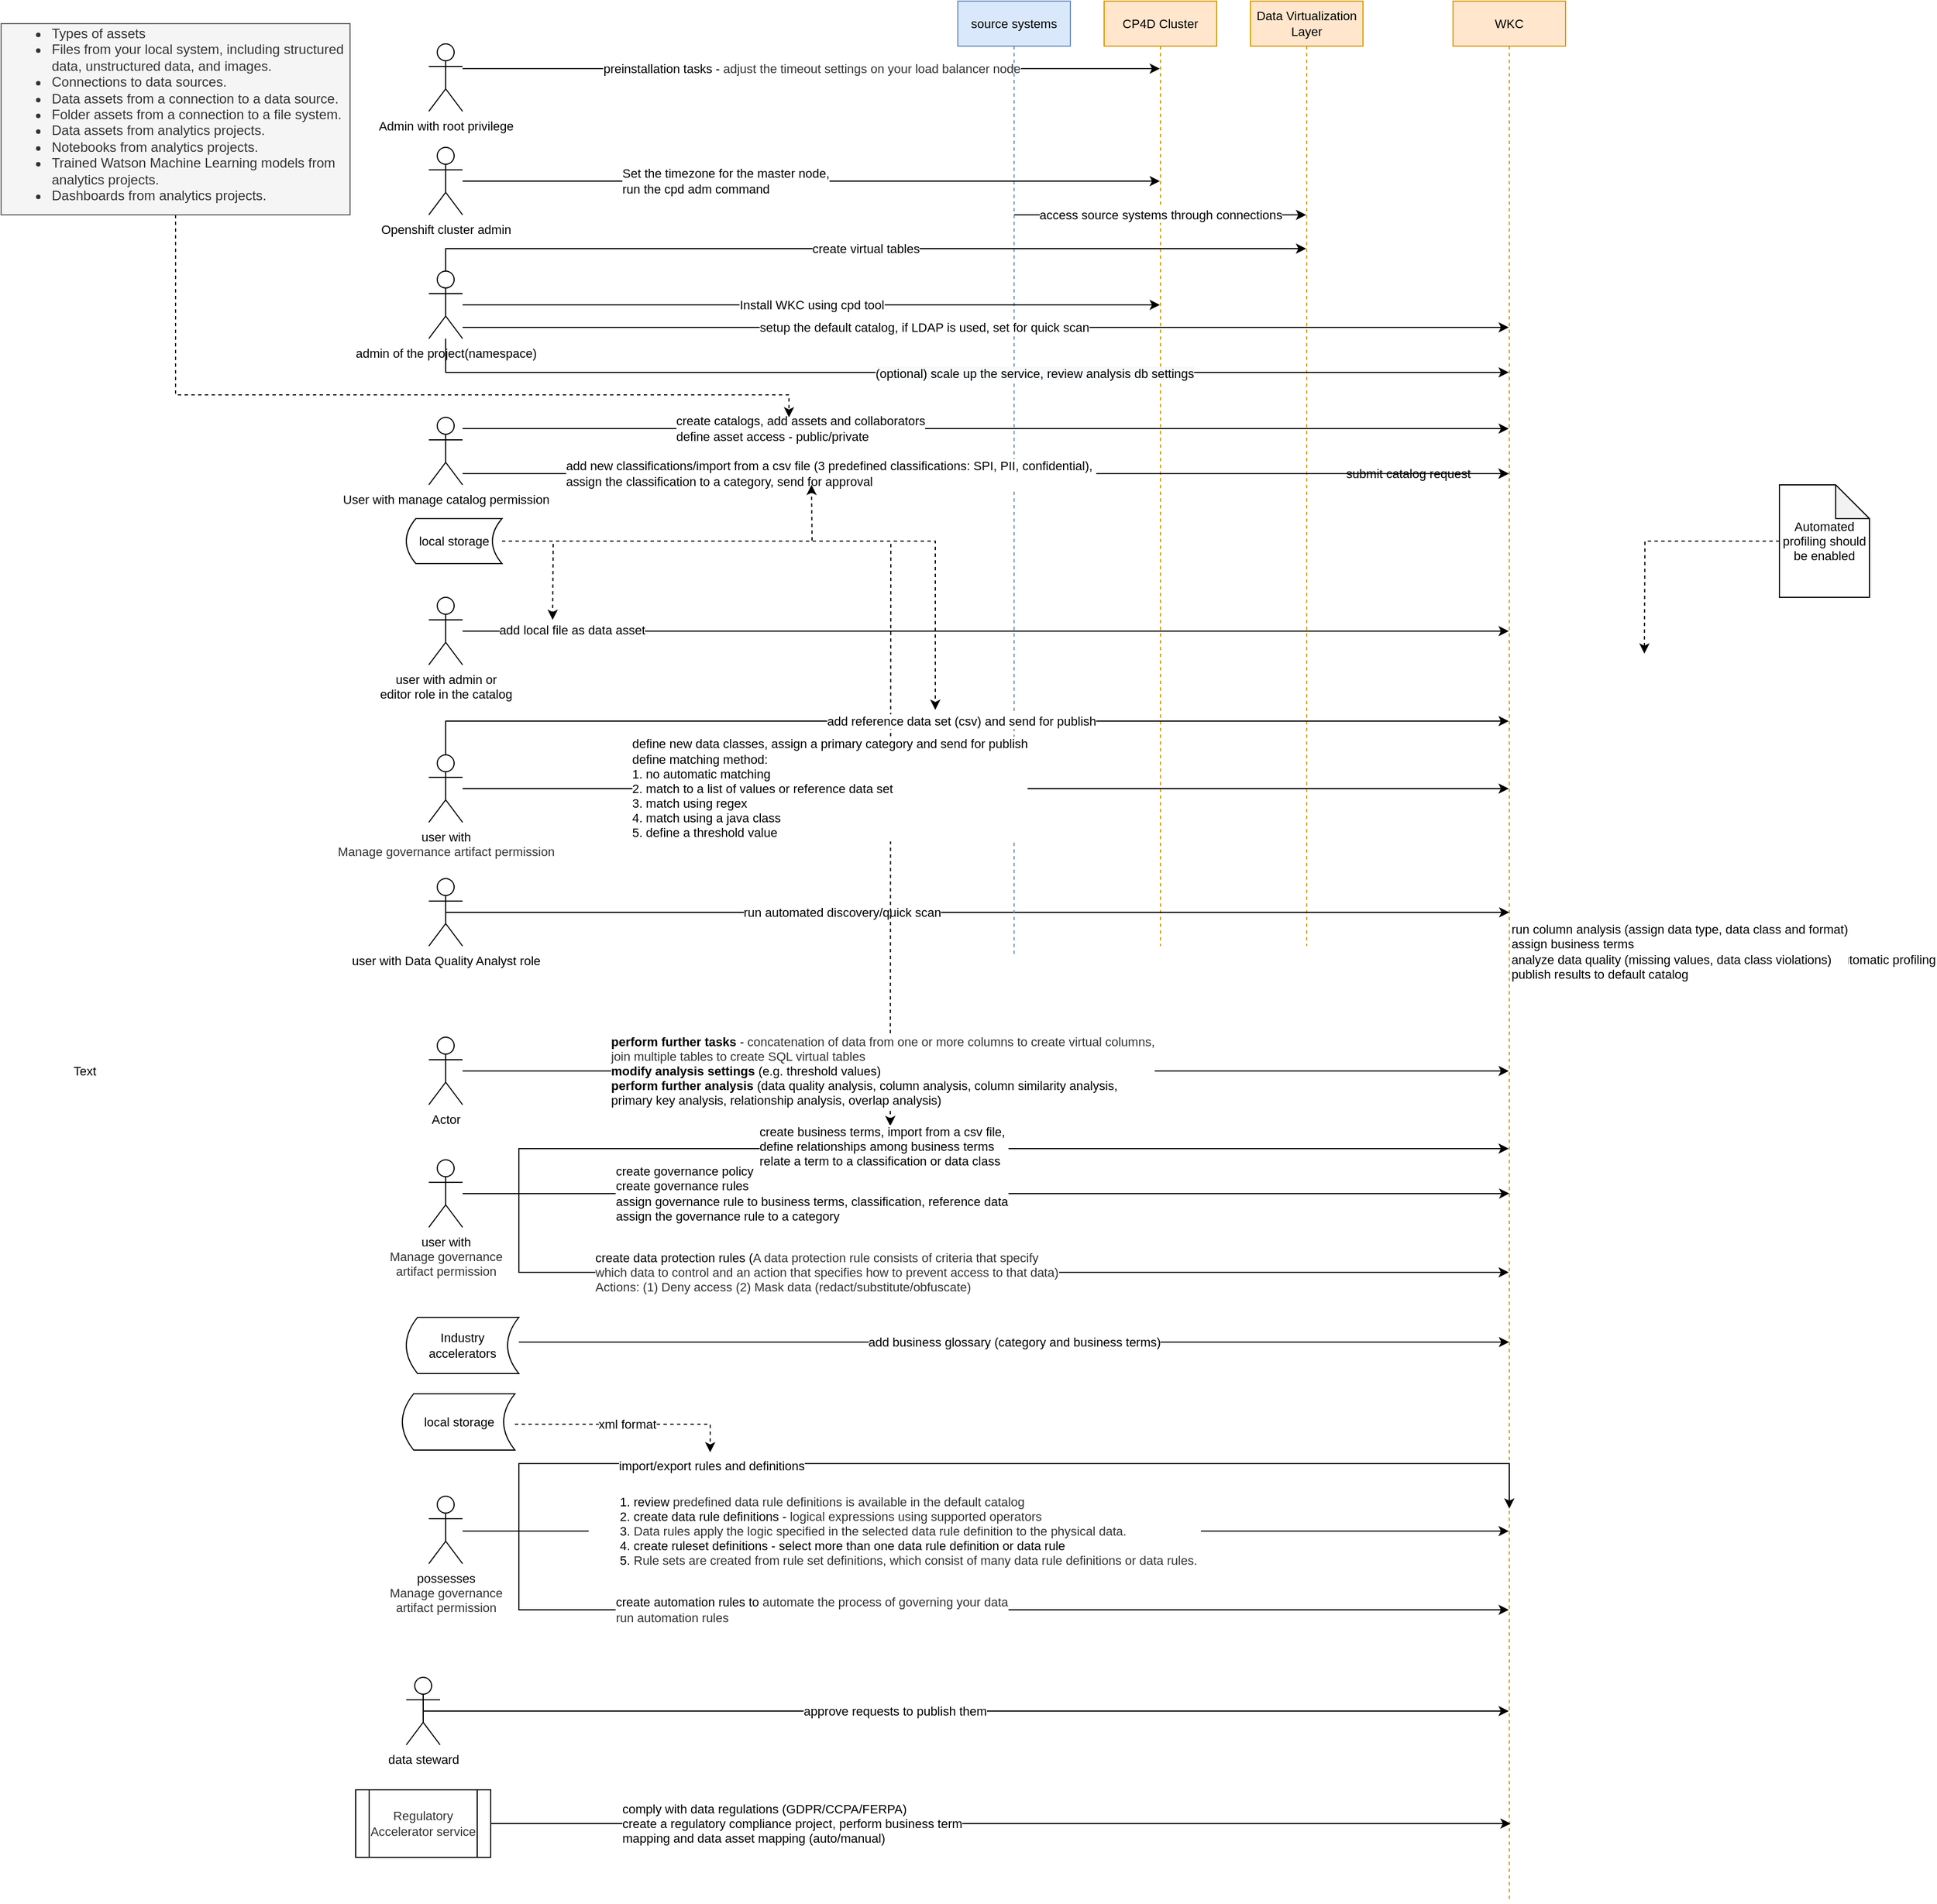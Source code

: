 <mxfile version="13.4.1" type="device"><diagram id="kgpKYQtTHZ0yAKxKKP6v" name="Page-1"><mxGraphModel dx="2506" dy="382" grid="1" gridSize="10" guides="1" tooltips="1" connect="1" arrows="1" fold="1" page="1" pageScale="1" pageWidth="850" pageHeight="1100" math="0" shadow="0"><root><mxCell id="0"/><mxCell id="1" parent="0"/><mxCell id="m7c62PFlQVcXENg2-71l-1" value="CP4D Cluster" style="shape=umlLifeline;perimeter=lifelinePerimeter;whiteSpace=wrap;html=1;container=1;collapsible=0;recursiveResize=0;outlineConnect=0;fillColor=#ffe6cc;strokeColor=#d79b00;fontSize=11;" vertex="1" parent="1"><mxGeometry x="110" y="40" width="100" height="840" as="geometry"/></mxCell><mxCell id="m7c62PFlQVcXENg2-71l-2" value="submit catalog request" style="edgeStyle=orthogonalEdgeStyle;rounded=0;orthogonalLoop=1;jettySize=auto;html=1;fontSize=11;" edge="1" parent="1" source="m7c62PFlQVcXENg2-71l-3" target="m7c62PFlQVcXENg2-71l-5"><mxGeometry relative="1" as="geometry"><Array as="points"><mxPoint x="310" y="270"/><mxPoint x="310" y="270"/></Array></mxGeometry></mxCell><mxCell id="m7c62PFlQVcXENg2-71l-3" value="Data Virtualization Layer" style="shape=umlLifeline;perimeter=lifelinePerimeter;whiteSpace=wrap;html=1;container=1;collapsible=0;recursiveResize=0;outlineConnect=0;fillColor=#ffe6cc;strokeColor=#d79b00;fontSize=11;" vertex="1" parent="1"><mxGeometry x="240" y="40" width="100" height="840" as="geometry"/></mxCell><mxCell id="m7c62PFlQVcXENg2-71l-4" value="DV" style="shape=umlLifeline;perimeter=lifelinePerimeter;whiteSpace=wrap;html=1;container=1;collapsible=0;recursiveResize=0;outlineConnect=0;fontSize=11;" vertex="1" parent="1"><mxGeometry x="420" y="40" width="100" height="300" as="geometry"/></mxCell><mxCell id="m7c62PFlQVcXENg2-71l-5" value="WKC" style="shape=umlLifeline;perimeter=lifelinePerimeter;whiteSpace=wrap;html=1;container=1;collapsible=0;recursiveResize=0;outlineConnect=0;fillColor=#ffe6cc;strokeColor=#d79b00;fontSize=11;" vertex="1" parent="1"><mxGeometry x="420" y="40" width="100" height="1690" as="geometry"/></mxCell><mxCell id="m7c62PFlQVcXENg2-71l-6" value="&lt;font style=&quot;font-size: 11px;&quot;&gt;preinstallation tasks -&amp;nbsp;&lt;span style=&quot;color: rgb(50, 50, 50); font-size: 11px;&quot;&gt;adjust the timeout settings on your load balancer node&lt;/span&gt;&lt;/font&gt;" style="edgeStyle=orthogonalEdgeStyle;rounded=0;orthogonalLoop=1;jettySize=auto;html=1;fontSize=11;" edge="1" parent="1" source="m7c62PFlQVcXENg2-71l-9" target="m7c62PFlQVcXENg2-71l-1"><mxGeometry relative="1" as="geometry"><Array as="points"><mxPoint x="50" y="100"/><mxPoint x="50" y="100"/></Array></mxGeometry></mxCell><mxCell id="m7c62PFlQVcXENg2-71l-9" value="&lt;font style=&quot;font-size: 11px;&quot;&gt;Admin with root privilege&lt;/font&gt;" style="shape=umlActor;verticalLabelPosition=bottom;verticalAlign=top;html=1;fontSize=11;" vertex="1" parent="1"><mxGeometry x="-490" y="78" width="30" height="60" as="geometry"/></mxCell><mxCell id="m7c62PFlQVcXENg2-71l-12" value="approve requests to publish them" style="edgeStyle=orthogonalEdgeStyle;rounded=0;orthogonalLoop=1;jettySize=auto;html=1;fontSize=11;exitX=0.5;exitY=0.5;exitDx=0;exitDy=0;exitPerimeter=0;" edge="1" parent="1" source="m7c62PFlQVcXENg2-71l-13" target="m7c62PFlQVcXENg2-71l-5"><mxGeometry x="0.657" y="-380" relative="1" as="geometry"><Array as="points"><mxPoint x="-495" y="1560"/></Array><mxPoint x="-380" y="-380" as="offset"/><mxPoint x="469.5" y="1450.0" as="targetPoint"/></mxGeometry></mxCell><mxCell id="m7c62PFlQVcXENg2-71l-13" value="data steward" style="shape=umlActor;verticalLabelPosition=bottom;verticalAlign=top;html=1;fontSize=11;" vertex="1" parent="1"><mxGeometry x="-510" y="1530" width="30" height="60" as="geometry"/></mxCell><mxCell id="m7c62PFlQVcXENg2-71l-14" value="run automated discovery/quick scan" style="edgeStyle=orthogonalEdgeStyle;rounded=0;orthogonalLoop=1;jettySize=auto;html=1;fontSize=11;exitX=0.5;exitY=0.5;exitDx=0;exitDy=0;exitPerimeter=0;" edge="1" parent="1" source="m7c62PFlQVcXENg2-71l-16"><mxGeometry x="-0.256" relative="1" as="geometry"><Array as="points"><mxPoint x="470" y="850"/></Array><mxPoint as="offset"/><mxPoint x="470" y="850" as="targetPoint"/></mxGeometry></mxCell><mxCell id="m7c62PFlQVcXENg2-71l-16" value="user with Data Quality Analyst role" style="shape=umlActor;verticalLabelPosition=bottom;verticalAlign=top;html=1;fontSize=11;" vertex="1" parent="1"><mxGeometry x="-490" y="820" width="30" height="60" as="geometry"/></mxCell><mxCell id="m7c62PFlQVcXENg2-71l-96" value="access source systems through connections" style="edgeStyle=orthogonalEdgeStyle;rounded=0;orthogonalLoop=1;jettySize=auto;html=1;strokeWidth=1;fontSize=11;" edge="1" parent="1" source="m7c62PFlQVcXENg2-71l-17" target="m7c62PFlQVcXENg2-71l-3"><mxGeometry relative="1" as="geometry"><Array as="points"><mxPoint x="150" y="230"/><mxPoint x="150" y="230"/></Array></mxGeometry></mxCell><mxCell id="m7c62PFlQVcXENg2-71l-17" value="source systems" style="shape=umlLifeline;perimeter=lifelinePerimeter;whiteSpace=wrap;html=1;container=1;collapsible=0;recursiveResize=0;outlineConnect=0;fillColor=#dae8fc;strokeColor=#6c8ebf;fontSize=11;" vertex="1" parent="1"><mxGeometry x="-20" y="40" width="100" height="850" as="geometry"/></mxCell><mxCell id="m7c62PFlQVcXENg2-71l-19" value="&lt;ol&gt;&lt;li&gt;&lt;font style=&quot;font-size: 11px&quot;&gt;&lt;font style=&quot;font-size: 11px&quot;&gt;review&amp;nbsp;&lt;span style=&quot;color: rgb(50 , 50 , 50)&quot;&gt;predefined data rule definitions is available in the default catalog&lt;/span&gt;&lt;/font&gt;&lt;/font&gt;&lt;/li&gt;&lt;li&gt;&lt;font style=&quot;font-size: 11px&quot;&gt;create data rule definitions -&amp;nbsp;&lt;span style=&quot;color: rgb(50 , 50 , 50) ; font-family: &amp;#34;ibm plex sans&amp;#34; , , &amp;#34;helvetica neue&amp;#34; , &amp;#34;arial&amp;#34; , sans-serif&quot;&gt;logical expressions using supported operators&lt;br&gt;&lt;/span&gt;&lt;/font&gt;&lt;/li&gt;&lt;li&gt;&lt;font style=&quot;font-size: 11px&quot;&gt;&lt;span style=&quot;color: rgb(50 , 50 , 50) ; font-family: &amp;#34;ibm plex sans&amp;#34; , , &amp;#34;helvetica neue&amp;#34; , &amp;#34;arial&amp;#34; , sans-serif&quot;&gt;Data rules apply the logic specified in the selected data rule definition to the physical data.&lt;/span&gt;&lt;/font&gt;&lt;/li&gt;&lt;li&gt;&lt;font style=&quot;font-size: 11px&quot;&gt;create ruleset definitions -&amp;nbsp;&lt;/font&gt;select more than one data rule definition or data rule&lt;/li&gt;&lt;li&gt;&lt;font style=&quot;font-size: 11px&quot;&gt;&lt;span style=&quot;color: rgb(50 , 50 , 50) ; font-family: &amp;#34;ibm plex sans&amp;#34; , , &amp;#34;helvetica neue&amp;#34; , &amp;#34;arial&amp;#34; , sans-serif&quot;&gt;Rule sets are created from rule set definitions, which consist of many data rule definitions or data rules.&amp;nbsp;&lt;/span&gt;&lt;/font&gt;&lt;/li&gt;&lt;/ol&gt;" style="edgeStyle=orthogonalEdgeStyle;rounded=0;orthogonalLoop=1;jettySize=auto;html=1;fontSize=11;align=left;" edge="1" parent="1" source="m7c62PFlQVcXENg2-71l-20"><mxGeometry x="-0.527" y="-110" relative="1" as="geometry"><Array as="points"><mxPoint x="-240" y="1400"/><mxPoint x="-240" y="1400"/></Array><mxPoint x="469.5" y="1400" as="targetPoint"/><mxPoint x="-110" y="-110" as="offset"/></mxGeometry></mxCell><mxCell id="m7c62PFlQVcXENg2-71l-87" style="edgeStyle=orthogonalEdgeStyle;rounded=0;orthogonalLoop=1;jettySize=auto;html=1;strokeWidth=1;fontSize=11;" edge="1" parent="1" source="m7c62PFlQVcXENg2-71l-20"><mxGeometry relative="1" as="geometry"><mxPoint x="470" y="1380" as="targetPoint"/><Array as="points"><mxPoint x="-410" y="1400"/><mxPoint x="-410" y="1340"/><mxPoint x="470" y="1340"/></Array></mxGeometry></mxCell><mxCell id="m7c62PFlQVcXENg2-71l-88" value="import/export rules and definitions" style="edgeLabel;html=1;align=center;verticalAlign=middle;resizable=0;points=[];fontSize=11;" vertex="1" connectable="0" parent="m7c62PFlQVcXENg2-71l-87"><mxGeometry x="-0.494" y="-2" relative="1" as="geometry"><mxPoint x="20" as="offset"/></mxGeometry></mxCell><mxCell id="m7c62PFlQVcXENg2-71l-91" value="&lt;div style=&quot;text-align: left&quot;&gt;create automation rules to&amp;nbsp;&lt;span style=&quot;color: rgb(50 , 50 , 50)&quot;&gt;automate the process of governing your data&lt;/span&gt;&lt;/div&gt;&lt;font style=&quot;font-size: 11px&quot;&gt;&lt;div style=&quot;text-align: left&quot;&gt;&lt;span style=&quot;color: rgb(50 , 50 , 50)&quot;&gt;run automation rules&lt;/span&gt;&lt;/div&gt;&lt;/font&gt;" style="edgeStyle=orthogonalEdgeStyle;rounded=0;orthogonalLoop=1;jettySize=auto;html=1;strokeWidth=1;fontSize=11;" edge="1" parent="1" source="m7c62PFlQVcXENg2-71l-20" target="m7c62PFlQVcXENg2-71l-5"><mxGeometry x="-0.24" relative="1" as="geometry"><mxPoint x="370" y="1410" as="targetPoint"/><Array as="points"><mxPoint x="-410" y="1400"/><mxPoint x="-410" y="1470"/></Array><mxPoint as="offset"/></mxGeometry></mxCell><mxCell id="m7c62PFlQVcXENg2-71l-20" value="&lt;font style=&quot;font-size: 11px&quot;&gt;possesses&lt;br style=&quot;font-size: 11px&quot;&gt;&lt;span style=&quot;color: rgb(50 , 50 , 50) ; background-color: rgb(255 , 255 , 255) ; font-size: 11px&quot;&gt;Manage governance &lt;br&gt;artifact permission&lt;/span&gt;&lt;/font&gt;" style="shape=umlActor;verticalLabelPosition=bottom;verticalAlign=top;html=1;fontSize=11;" vertex="1" parent="1"><mxGeometry x="-490" y="1369" width="30" height="60" as="geometry"/></mxCell><mxCell id="m7c62PFlQVcXENg2-71l-37" value="&lt;font style=&quot;font-size: 11px;&quot;&gt;Install WKC using cpd tool&lt;/font&gt;" style="edgeStyle=orthogonalEdgeStyle;rounded=0;orthogonalLoop=1;jettySize=auto;html=1;fontSize=11;" edge="1" parent="1" source="m7c62PFlQVcXENg2-71l-22" target="m7c62PFlQVcXENg2-71l-1"><mxGeometry relative="1" as="geometry"><Array as="points"><mxPoint x="-10" y="310"/><mxPoint x="-10" y="310"/></Array></mxGeometry></mxCell><mxCell id="m7c62PFlQVcXENg2-71l-38" style="edgeStyle=orthogonalEdgeStyle;rounded=0;orthogonalLoop=1;jettySize=auto;html=1;fontSize=11;" edge="1" parent="1" source="m7c62PFlQVcXENg2-71l-22" target="m7c62PFlQVcXENg2-71l-5"><mxGeometry relative="1" as="geometry"><Array as="points"><mxPoint x="-240" y="330"/><mxPoint x="-240" y="330"/></Array></mxGeometry></mxCell><mxCell id="m7c62PFlQVcXENg2-71l-39" value="&lt;font style=&quot;font-size: 11px;&quot;&gt;setup the default catalog, if LDAP is used, set for quick scan&lt;/font&gt;" style="edgeLabel;html=1;align=center;verticalAlign=middle;resizable=0;points=[];fontSize=11;" vertex="1" connectable="0" parent="m7c62PFlQVcXENg2-71l-38"><mxGeometry x="-0.1" y="-1" relative="1" as="geometry"><mxPoint x="-8.67" y="-1" as="offset"/></mxGeometry></mxCell><mxCell id="m7c62PFlQVcXENg2-71l-95" value="create virtual tables" style="edgeStyle=orthogonalEdgeStyle;rounded=0;orthogonalLoop=1;jettySize=auto;html=1;strokeWidth=1;fontSize=11;" edge="1" parent="1" source="m7c62PFlQVcXENg2-71l-22" target="m7c62PFlQVcXENg2-71l-3"><mxGeometry relative="1" as="geometry"><Array as="points"><mxPoint x="-475" y="260"/></Array></mxGeometry></mxCell><mxCell id="m7c62PFlQVcXENg2-71l-22" value="&lt;font style=&quot;font-size: 11px;&quot;&gt;admin of the project(namespace)&lt;/font&gt;" style="shape=umlActor;verticalLabelPosition=bottom;verticalAlign=top;html=1;outlineConnect=0;fontSize=11;" vertex="1" parent="1"><mxGeometry x="-490" y="280" width="30" height="60" as="geometry"/></mxCell><mxCell id="m7c62PFlQVcXENg2-71l-33" style="edgeStyle=orthogonalEdgeStyle;rounded=0;orthogonalLoop=1;jettySize=auto;html=1;fontSize=11;" edge="1" parent="1" source="m7c62PFlQVcXENg2-71l-30" target="m7c62PFlQVcXENg2-71l-1"><mxGeometry relative="1" as="geometry"><Array as="points"><mxPoint x="-10" y="200"/><mxPoint x="-10" y="200"/></Array></mxGeometry></mxCell><mxCell id="m7c62PFlQVcXENg2-71l-35" value="&lt;font style=&quot;font-size: 11px;&quot;&gt;Set the timezone for the master node,&lt;br style=&quot;font-size: 11px;&quot;&gt;run the cpd adm command&lt;/font&gt;" style="edgeLabel;html=1;align=left;verticalAlign=middle;resizable=0;points=[];fontSize=11;" vertex="1" connectable="0" parent="m7c62PFlQVcXENg2-71l-33"><mxGeometry x="-0.065" y="1" relative="1" as="geometry"><mxPoint x="-149.66" y="1" as="offset"/></mxGeometry></mxCell><mxCell id="m7c62PFlQVcXENg2-71l-30" value="&lt;font style=&quot;font-size: 11px;&quot;&gt;Openshift cluster admin&lt;/font&gt;" style="shape=umlActor;verticalLabelPosition=bottom;verticalAlign=top;html=1;outlineConnect=0;fontSize=11;" vertex="1" parent="1"><mxGeometry x="-490" y="170" width="30" height="60" as="geometry"/></mxCell><mxCell id="m7c62PFlQVcXENg2-71l-42" style="edgeStyle=orthogonalEdgeStyle;rounded=0;orthogonalLoop=1;jettySize=auto;html=1;fontSize=11;" edge="1" parent="1" source="m7c62PFlQVcXENg2-71l-22" target="m7c62PFlQVcXENg2-71l-5"><mxGeometry relative="1" as="geometry"><mxPoint x="-475" y="340" as="sourcePoint"/><mxPoint x="-50" y="370" as="targetPoint"/><Array as="points"><mxPoint x="-475" y="370"/></Array></mxGeometry></mxCell><mxCell id="m7c62PFlQVcXENg2-71l-43" value="&lt;span style=&quot;font-size: 11px; background-color: rgb(248, 249, 250);&quot;&gt;(optional) scale up the service, review analysis db settings&lt;/span&gt;" style="edgeLabel;html=1;align=center;verticalAlign=middle;resizable=0;points=[];fontSize=11;" vertex="1" connectable="0" parent="m7c62PFlQVcXENg2-71l-42"><mxGeometry x="0.135" y="-1" relative="1" as="geometry"><mxPoint as="offset"/></mxGeometry></mxCell><mxCell id="m7c62PFlQVcXENg2-71l-47" style="edgeStyle=orthogonalEdgeStyle;rounded=0;orthogonalLoop=1;jettySize=auto;html=1;fontSize=11;" edge="1" parent="1" source="m7c62PFlQVcXENg2-71l-44" target="m7c62PFlQVcXENg2-71l-5"><mxGeometry relative="1" as="geometry"><Array as="points"><mxPoint x="-290" y="420"/><mxPoint x="-290" y="420"/></Array></mxGeometry></mxCell><mxCell id="m7c62PFlQVcXENg2-71l-48" value="&lt;div style=&quot;text-align: left&quot;&gt;create catalogs, add assets and collaborators&lt;/div&gt;&lt;div style=&quot;text-align: left&quot;&gt;define asset access - public/private&lt;/div&gt;" style="edgeLabel;html=1;align=center;verticalAlign=middle;resizable=0;points=[];fontSize=11;" vertex="1" connectable="0" parent="m7c62PFlQVcXENg2-71l-47"><mxGeometry x="0.463" y="-283" relative="1" as="geometry"><mxPoint x="-380" y="-283" as="offset"/></mxGeometry></mxCell><mxCell id="m7c62PFlQVcXENg2-71l-54" style="edgeStyle=orthogonalEdgeStyle;rounded=0;orthogonalLoop=1;jettySize=auto;html=1;strokeWidth=1;fontSize=11;" edge="1" parent="1" source="m7c62PFlQVcXENg2-71l-44" target="m7c62PFlQVcXENg2-71l-5"><mxGeometry relative="1" as="geometry"><Array as="points"><mxPoint x="-90" y="460"/><mxPoint x="-90" y="460"/></Array></mxGeometry></mxCell><mxCell id="m7c62PFlQVcXENg2-71l-55" value="add new classifications/import from a csv file (3 predefined classifications: SPI, PII, confidential),&amp;nbsp;&lt;br&gt;assign the classification to a category, send for approval" style="edgeLabel;html=1;align=left;verticalAlign=middle;resizable=0;points=[];fontSize=11;" vertex="1" connectable="0" parent="m7c62PFlQVcXENg2-71l-54"><mxGeometry x="-0.036" y="-1" relative="1" as="geometry"><mxPoint x="-358" y="-1" as="offset"/></mxGeometry></mxCell><mxCell id="m7c62PFlQVcXENg2-71l-44" value="&lt;font style=&quot;font-size: 11px;&quot;&gt;User with manage catalog permission&lt;/font&gt;" style="shape=umlActor;verticalLabelPosition=bottom;verticalAlign=top;html=1;outlineConnect=0;fontSize=11;" vertex="1" parent="1"><mxGeometry x="-490" y="410" width="30" height="60" as="geometry"/></mxCell><mxCell id="m7c62PFlQVcXENg2-71l-53" style="edgeStyle=orthogonalEdgeStyle;rounded=0;orthogonalLoop=1;jettySize=auto;html=1;fontSize=11;dashed=1;strokeWidth=1;" edge="1" parent="1" source="m7c62PFlQVcXENg2-71l-51"><mxGeometry relative="1" as="geometry"><mxPoint x="-170" y="410" as="targetPoint"/><Array as="points"><mxPoint x="-715" y="390"/><mxPoint x="-170" y="390"/></Array></mxGeometry></mxCell><mxCell id="m7c62PFlQVcXENg2-71l-51" value="&lt;h1 style=&quot;font-size: 12px&quot;&gt;&lt;ul&gt;&lt;li&gt;&lt;font style=&quot;font-size: 12px ; font-weight: normal&quot;&gt;Types of assets&lt;/font&gt;&lt;/li&gt;&lt;li&gt;&lt;font style=&quot;font-size: 12px ; font-weight: normal&quot;&gt;Files from your local system, including structured data, unstructured data, and images.&lt;/font&gt;&lt;/li&gt;&lt;li&gt;&lt;font style=&quot;font-size: 12px ; font-weight: normal&quot;&gt;Connections to data sources.&amp;nbsp;&lt;/font&gt;&lt;/li&gt;&lt;li&gt;&lt;span style=&quot;font-weight: normal&quot;&gt;Data assets from a connection to a data source.&lt;/span&gt;&lt;/li&gt;&lt;li&gt;&lt;font style=&quot;font-size: 12px ; font-weight: normal&quot;&gt;Folder assets from a connection to a file system.&lt;/font&gt;&lt;/li&gt;&lt;li&gt;&lt;font style=&quot;font-size: 12px ; font-weight: normal&quot;&gt;Data assets from analytics projects.&lt;/font&gt;&lt;/li&gt;&lt;li&gt;&lt;font style=&quot;font-size: 12px ; font-weight: normal&quot;&gt;Notebooks from analytics projects.&lt;/font&gt;&lt;/li&gt;&lt;li&gt;&lt;font style=&quot;font-size: 12px ; font-weight: normal&quot;&gt;Trained Watson Machine Learning models from analytics projects.&lt;/font&gt;&lt;/li&gt;&lt;li&gt;&lt;font style=&quot;font-size: 12px ; font-weight: normal&quot;&gt;Dashboards from analytics projects.&lt;/font&gt;&lt;/li&gt;&lt;/ul&gt;&lt;/h1&gt;" style="text;html=1;strokeColor=#666666;fillColor=#f5f5f5;spacing=5;spacingTop=-20;whiteSpace=wrap;overflow=hidden;rounded=0;fontSize=11;fontColor=#333333;" vertex="1" parent="1"><mxGeometry x="-870" y="60" width="310" height="170" as="geometry"/></mxCell><mxCell id="m7c62PFlQVcXENg2-71l-52" value="Text" style="text;html=1;align=center;verticalAlign=middle;resizable=0;points=[];autosize=1;fontSize=11;" vertex="1" parent="1"><mxGeometry x="-816" y="981" width="40" height="20" as="geometry"/></mxCell><mxCell id="m7c62PFlQVcXENg2-71l-58" style="edgeStyle=orthogonalEdgeStyle;rounded=0;orthogonalLoop=1;jettySize=auto;html=1;strokeWidth=1;fontSize=11;dashed=1;" edge="1" parent="1" source="m7c62PFlQVcXENg2-71l-57"><mxGeometry relative="1" as="geometry"><mxPoint x="-150" y="470" as="targetPoint"/></mxGeometry></mxCell><mxCell id="m7c62PFlQVcXENg2-71l-63" style="edgeStyle=orthogonalEdgeStyle;rounded=0;orthogonalLoop=1;jettySize=auto;html=1;strokeWidth=1;fontSize=11;dashed=1;" edge="1" parent="1" source="m7c62PFlQVcXENg2-71l-57"><mxGeometry relative="1" as="geometry"><mxPoint x="-380" y="590" as="targetPoint"/></mxGeometry></mxCell><mxCell id="m7c62PFlQVcXENg2-71l-73" value="" style="edgeStyle=orthogonalEdgeStyle;rounded=0;orthogonalLoop=1;jettySize=auto;html=1;strokeWidth=1;fontSize=11;dashed=1;" edge="1" parent="1" source="m7c62PFlQVcXENg2-71l-57"><mxGeometry x="0.661" relative="1" as="geometry"><mxPoint x="-40" y="670" as="targetPoint"/><Array as="points"><mxPoint x="-40" y="520"/><mxPoint x="-40" y="620"/></Array><mxPoint as="offset"/></mxGeometry></mxCell><mxCell id="m7c62PFlQVcXENg2-71l-84" style="edgeStyle=orthogonalEdgeStyle;rounded=0;orthogonalLoop=1;jettySize=auto;html=1;strokeWidth=1;fontSize=11;dashed=1;" edge="1" parent="1" source="m7c62PFlQVcXENg2-71l-57"><mxGeometry relative="1" as="geometry"><mxPoint x="-80" y="1040" as="targetPoint"/></mxGeometry></mxCell><mxCell id="m7c62PFlQVcXENg2-71l-57" value="local storage" style="shape=dataStorage;whiteSpace=wrap;html=1;fontSize=11;" vertex="1" parent="1"><mxGeometry x="-510" y="500" width="85" height="40" as="geometry"/></mxCell><mxCell id="m7c62PFlQVcXENg2-71l-60" style="edgeStyle=orthogonalEdgeStyle;rounded=0;orthogonalLoop=1;jettySize=auto;html=1;strokeWidth=1;fontSize=11;" edge="1" parent="1" source="m7c62PFlQVcXENg2-71l-59" target="m7c62PFlQVcXENg2-71l-5"><mxGeometry relative="1" as="geometry"><Array as="points"><mxPoint x="240" y="600"/><mxPoint x="240" y="600"/></Array></mxGeometry></mxCell><mxCell id="m7c62PFlQVcXENg2-71l-61" value="add local file as data asset" style="edgeLabel;html=1;align=center;verticalAlign=middle;resizable=0;points=[];fontSize=11;" vertex="1" connectable="0" parent="m7c62PFlQVcXENg2-71l-60"><mxGeometry x="-0.792" y="1" relative="1" as="geometry"><mxPoint as="offset"/></mxGeometry></mxCell><mxCell id="m7c62PFlQVcXENg2-71l-59" value="user with admin or &lt;br&gt;editor role in the catalog" style="shape=umlActor;verticalLabelPosition=bottom;verticalAlign=top;html=1;outlineConnect=0;fontSize=11;" vertex="1" parent="1"><mxGeometry x="-490" y="570" width="30" height="60" as="geometry"/></mxCell><mxCell id="m7c62PFlQVcXENg2-71l-62" value="save file to catalog storage&lt;br&gt;If format is CSV/Avro/Parquet and uncompressed, perform automatic profiling" style="edgeStyle=orthogonalEdgeStyle;rounded=0;orthogonalLoop=1;jettySize=auto;html=1;strokeWidth=1;fontSize=11;align=left;" edge="1" parent="1" source="m7c62PFlQVcXENg2-71l-5" target="m7c62PFlQVcXENg2-71l-5"><mxGeometry relative="1" as="geometry"><Array as="points"><mxPoint x="500" y="610"/><mxPoint x="500" y="660"/></Array></mxGeometry></mxCell><mxCell id="m7c62PFlQVcXENg2-71l-65" style="edgeStyle=orthogonalEdgeStyle;rounded=0;orthogonalLoop=1;jettySize=auto;html=1;dashed=1;strokeWidth=1;fontSize=11;" edge="1" parent="1" source="m7c62PFlQVcXENg2-71l-64"><mxGeometry relative="1" as="geometry"><mxPoint x="590" y="620" as="targetPoint"/></mxGeometry></mxCell><mxCell id="m7c62PFlQVcXENg2-71l-64" value="Automated profiling should be enabled" style="shape=note;whiteSpace=wrap;html=1;backgroundOutline=1;darkOpacity=0.05;fontSize=11;" vertex="1" parent="1"><mxGeometry x="710" y="470" width="80" height="100" as="geometry"/></mxCell><mxCell id="m7c62PFlQVcXENg2-71l-66" value="assign data classes (predefined+custom)" style="edgeStyle=orthogonalEdgeStyle;rounded=0;orthogonalLoop=1;jettySize=auto;html=1;strokeWidth=1;fontSize=11;align=left;" edge="1" parent="1" source="m7c62PFlQVcXENg2-71l-5" target="m7c62PFlQVcXENg2-71l-5"><mxGeometry relative="1" as="geometry"><Array as="points"><mxPoint x="500" y="760"/><mxPoint x="500" y="820"/></Array></mxGeometry></mxCell><mxCell id="m7c62PFlQVcXENg2-71l-68" value="&lt;div style=&quot;text-align: left&quot;&gt;define new data classes, assign a primary category and send for publish&lt;/div&gt;&lt;div style=&quot;text-align: left&quot;&gt;define matching method:&lt;/div&gt;&lt;div style=&quot;text-align: left&quot;&gt;1. no automatic matching&lt;/div&gt;&lt;div style=&quot;text-align: left&quot;&gt;2. match to a list of values or reference data set&lt;/div&gt;&lt;div style=&quot;text-align: left&quot;&gt;3. match using regex&lt;/div&gt;&lt;div style=&quot;text-align: left&quot;&gt;4. match using a java class&lt;/div&gt;&lt;div style=&quot;text-align: left&quot;&gt;5. define a threshold value&lt;/div&gt;" style="edgeStyle=orthogonalEdgeStyle;rounded=0;orthogonalLoop=1;jettySize=auto;html=1;strokeWidth=1;fontSize=11;" edge="1" parent="1" source="m7c62PFlQVcXENg2-71l-67" target="m7c62PFlQVcXENg2-71l-5"><mxGeometry x="-0.299" relative="1" as="geometry"><Array as="points"><mxPoint x="-475" y="750"/></Array><mxPoint as="offset"/></mxGeometry></mxCell><mxCell id="m7c62PFlQVcXENg2-71l-74" value="add reference data set (csv) and send for publish" style="edgeStyle=orthogonalEdgeStyle;rounded=0;orthogonalLoop=1;jettySize=auto;html=1;strokeWidth=1;fontSize=11;" edge="1" parent="1" source="m7c62PFlQVcXENg2-71l-67" target="m7c62PFlQVcXENg2-71l-5"><mxGeometry relative="1" as="geometry"><Array as="points"><mxPoint x="-475" y="680"/></Array></mxGeometry></mxCell><mxCell id="m7c62PFlQVcXENg2-71l-67" value="user with&lt;br&gt;&lt;span style=&quot;color: rgb(50 , 50 , 50) ; background-color: rgb(255 , 255 , 255)&quot;&gt;Manage governance artifact permission&lt;/span&gt;" style="shape=umlActor;verticalLabelPosition=bottom;verticalAlign=top;html=1;outlineConnect=0;fontSize=11;" vertex="1" parent="1"><mxGeometry x="-490" y="710" width="30" height="60" as="geometry"/></mxCell><mxCell id="m7c62PFlQVcXENg2-71l-75" value="&lt;div&gt;run column analysis (assign data type, data class and format)&lt;/div&gt;&lt;div&gt;assign business terms&lt;/div&gt;&lt;div&gt;analyze data quality (missing values, data class violations)&lt;/div&gt;&lt;div&gt;publish results to default catalog&lt;/div&gt;" style="edgeStyle=orthogonalEdgeStyle;rounded=0;orthogonalLoop=1;jettySize=auto;html=1;strokeWidth=1;fontSize=11;align=left;" edge="1" parent="1" source="m7c62PFlQVcXENg2-71l-5" target="m7c62PFlQVcXENg2-71l-5"><mxGeometry relative="1" as="geometry"><Array as="points"><mxPoint x="500" y="860"/><mxPoint x="500" y="930"/></Array></mxGeometry></mxCell><mxCell id="m7c62PFlQVcXENg2-71l-77" value="&lt;font style=&quot;font-size: 11px&quot;&gt;&lt;b&gt;perform further tasks&lt;/b&gt; -&amp;nbsp;&lt;span style=&quot;color: rgb(50 , 50 , 50) ; font-family: &amp;#34;ibm plex sans&amp;#34; , , &amp;#34;helvetica neue&amp;#34; , &amp;#34;arial&amp;#34; , sans-serif&quot;&gt;concatenation of data from one or more columns to create virtual columns, &lt;br&gt;join multiple tables to create SQL virtual tables&lt;br&gt;&lt;/span&gt;&lt;/font&gt;&lt;b&gt;modify analysis settings&lt;/b&gt; (e.g. threshold values)&lt;br&gt;&lt;b&gt;perform further analysis&lt;/b&gt; (data quality analysis, column analysis, column similarity analysis, &lt;br&gt;primary key analysis, relationship analysis, overlap analysis)" style="edgeStyle=orthogonalEdgeStyle;rounded=0;orthogonalLoop=1;jettySize=auto;html=1;strokeWidth=1;fontSize=11;align=left;" edge="1" parent="1" source="m7c62PFlQVcXENg2-71l-76" target="m7c62PFlQVcXENg2-71l-5"><mxGeometry x="0.291" y="-470" relative="1" as="geometry"><Array as="points"><mxPoint x="140" y="991"/><mxPoint x="140" y="991"/></Array><mxPoint x="-470" y="-470" as="offset"/></mxGeometry></mxCell><mxCell id="m7c62PFlQVcXENg2-71l-76" value="Actor" style="shape=umlActor;verticalLabelPosition=bottom;verticalAlign=top;html=1;outlineConnect=0;fontSize=11;" vertex="1" parent="1"><mxGeometry x="-490" y="961" width="30" height="60" as="geometry"/></mxCell><mxCell id="m7c62PFlQVcXENg2-71l-80" value="&lt;div style=&quot;text-align: left&quot;&gt;create governance policy&lt;/div&gt;&lt;div style=&quot;text-align: left&quot;&gt;create governance rules&lt;/div&gt;&lt;div style=&quot;text-align: left&quot;&gt;assign governance rule to business terms, classification, reference data&lt;/div&gt;&lt;div style=&quot;text-align: left&quot;&gt;assign the governance rule to a category&lt;/div&gt;" style="edgeStyle=orthogonalEdgeStyle;rounded=0;orthogonalLoop=1;jettySize=auto;html=1;strokeWidth=1;fontSize=11;" edge="1" parent="1"><mxGeometry x="0.871" y="560" relative="1" as="geometry"><mxPoint x="-460" y="1100" as="sourcePoint"/><mxPoint x="470" y="1099.935" as="targetPoint"/><Array as="points"><mxPoint x="450" y="1100"/><mxPoint x="450" y="1100"/></Array><mxPoint x="-560" y="560" as="offset"/></mxGeometry></mxCell><mxCell id="m7c62PFlQVcXENg2-71l-81" value="&lt;font&gt;create data protection rules (&lt;font color=&quot;#323232&quot;&gt;A data protection rule consists of criteria that specify &lt;/font&gt;&lt;br&gt;&lt;font color=&quot;#323232&quot;&gt;which data to control and an action that specifies how to prevent access to that data)&lt;/font&gt;&lt;br&gt;&lt;font color=&quot;#323232&quot;&gt;Actions: (1) Deny access (2) Mask data (redact/substitute/obfuscate)&lt;/font&gt;&lt;br&gt;&lt;/font&gt;" style="edgeStyle=orthogonalEdgeStyle;rounded=0;orthogonalLoop=1;jettySize=auto;html=1;strokeWidth=1;fontSize=11;align=left;" edge="1" parent="1" source="m7c62PFlQVcXENg2-71l-79" target="m7c62PFlQVcXENg2-71l-5"><mxGeometry x="-0.629" relative="1" as="geometry"><mxPoint x="470" y="1150" as="targetPoint"/><Array as="points"><mxPoint x="-410" y="1100"/><mxPoint x="-410" y="1170"/></Array><mxPoint as="offset"/></mxGeometry></mxCell><mxCell id="m7c62PFlQVcXENg2-71l-82" style="edgeStyle=orthogonalEdgeStyle;rounded=0;orthogonalLoop=1;jettySize=auto;html=1;strokeWidth=1;fontSize=11;" edge="1" parent="1" source="m7c62PFlQVcXENg2-71l-79" target="m7c62PFlQVcXENg2-71l-5"><mxGeometry relative="1" as="geometry"><Array as="points"><mxPoint x="-410" y="1100"/><mxPoint x="-410" y="1060"/></Array></mxGeometry></mxCell><mxCell id="m7c62PFlQVcXENg2-71l-83" value="&lt;div style=&quot;text-align: left&quot;&gt;create business terms, import from a csv file,&amp;nbsp;&lt;/div&gt;&lt;div style=&quot;text-align: left&quot;&gt;define relationships among business terms&lt;/div&gt;&lt;div style=&quot;text-align: left&quot;&gt;relate a term to a classification or data class&lt;/div&gt;" style="edgeLabel;html=1;align=center;verticalAlign=middle;resizable=0;points=[];fontSize=11;" vertex="1" connectable="0" parent="m7c62PFlQVcXENg2-71l-82"><mxGeometry x="-0.146" y="2" relative="1" as="geometry"><mxPoint as="offset"/></mxGeometry></mxCell><mxCell id="m7c62PFlQVcXENg2-71l-79" value="user with&lt;br&gt;&lt;span style=&quot;color: rgb(50 , 50 , 50) ; background-color: rgb(255 , 255 , 255)&quot;&gt;Manage governance &lt;br&gt;artifact permission&lt;/span&gt;" style="shape=umlActor;verticalLabelPosition=bottom;verticalAlign=top;html=1;outlineConnect=0;fontSize=11;" vertex="1" parent="1"><mxGeometry x="-490" y="1070" width="30" height="60" as="geometry"/></mxCell><mxCell id="m7c62PFlQVcXENg2-71l-86" value="add business glossary (category and business terms)" style="edgeStyle=orthogonalEdgeStyle;rounded=0;orthogonalLoop=1;jettySize=auto;html=1;strokeWidth=1;fontSize=11;" edge="1" parent="1"><mxGeometry relative="1" as="geometry"><mxPoint x="-410" y="1232" as="sourcePoint"/><mxPoint x="469.833" y="1232" as="targetPoint"/><Array as="points"><mxPoint x="470" y="1232"/></Array></mxGeometry></mxCell><mxCell id="m7c62PFlQVcXENg2-71l-85" value="Industry accelerators" style="shape=dataStorage;whiteSpace=wrap;html=1;fontSize=11;" vertex="1" parent="1"><mxGeometry x="-510" y="1210" width="100" height="50" as="geometry"/></mxCell><mxCell id="m7c62PFlQVcXENg2-71l-90" value="xml format" style="edgeStyle=orthogonalEdgeStyle;rounded=0;orthogonalLoop=1;jettySize=auto;html=1;strokeWidth=1;fontSize=11;dashed=1;" edge="1" parent="1"><mxGeometry relative="1" as="geometry"><mxPoint x="-240" y="1330" as="targetPoint"/><mxPoint x="-413.5" y="1305" as="sourcePoint"/><Array as="points"><mxPoint x="-240" y="1305"/></Array></mxGeometry></mxCell><mxCell id="m7c62PFlQVcXENg2-71l-89" value="local storage" style="shape=dataStorage;whiteSpace=wrap;html=1;fontSize=11;" vertex="1" parent="1"><mxGeometry x="-513.5" y="1278" width="100" height="50" as="geometry"/></mxCell><mxCell id="m7c62PFlQVcXENg2-71l-93" style="edgeStyle=orthogonalEdgeStyle;rounded=0;orthogonalLoop=1;jettySize=auto;html=1;strokeWidth=1;fontSize=11;" edge="1" parent="1" source="m7c62PFlQVcXENg2-71l-92"><mxGeometry relative="1" as="geometry"><mxPoint x="471.185" y="1660" as="targetPoint"/></mxGeometry></mxCell><mxCell id="m7c62PFlQVcXENg2-71l-94" value="comply with data regulations (GDPR/CCPA/FERPA)&lt;br&gt;create a regulatory compliance project, perform business term &lt;br&gt;mapping and data asset mapping (auto/manual)" style="edgeLabel;html=1;align=left;verticalAlign=middle;resizable=0;points=[];fontSize=11;" vertex="1" connectable="0" parent="m7c62PFlQVcXENg2-71l-93"><mxGeometry x="-0.348" y="1" relative="1" as="geometry"><mxPoint x="-180.33" y="1" as="offset"/></mxGeometry></mxCell><mxCell id="m7c62PFlQVcXENg2-71l-92" value="&lt;font style=&quot;font-size: 11px&quot;&gt;&lt;span class=&quot;keyword&quot; style=&quot;box-sizing: inherit ; margin: 0px ; padding: 0px ; border: 0px ; vertical-align: baseline ; color: rgb(50 , 50 , 50) ; background-color: rgb(255 , 255 , 255)&quot;&gt;Regulatory Accelerator&lt;/span&gt;&lt;span style=&quot;color: rgb(50 , 50 , 50) ; background-color: rgb(255 , 255 , 255)&quot;&gt;&amp;nbsp;service&lt;/span&gt;&lt;/font&gt;" style="shape=process;whiteSpace=wrap;html=1;backgroundOutline=1;fontSize=11;" vertex="1" parent="1"><mxGeometry x="-555" y="1630" width="120" height="60" as="geometry"/></mxCell></root></mxGraphModel></diagram></mxfile>